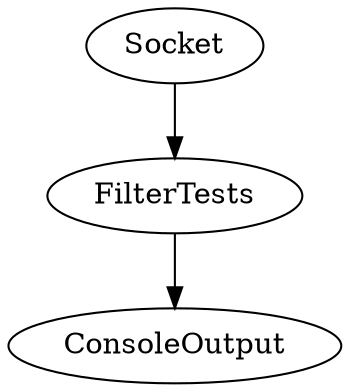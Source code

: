 digraph pipeline {
  Socket [type=socket parser=newline]
  ConsoleOutput [type=stdout format=console color=true]
  FilterTests [type=tengo file="test.tengo"]

  Socket -> FilterTests -> ConsoleOutput
}
